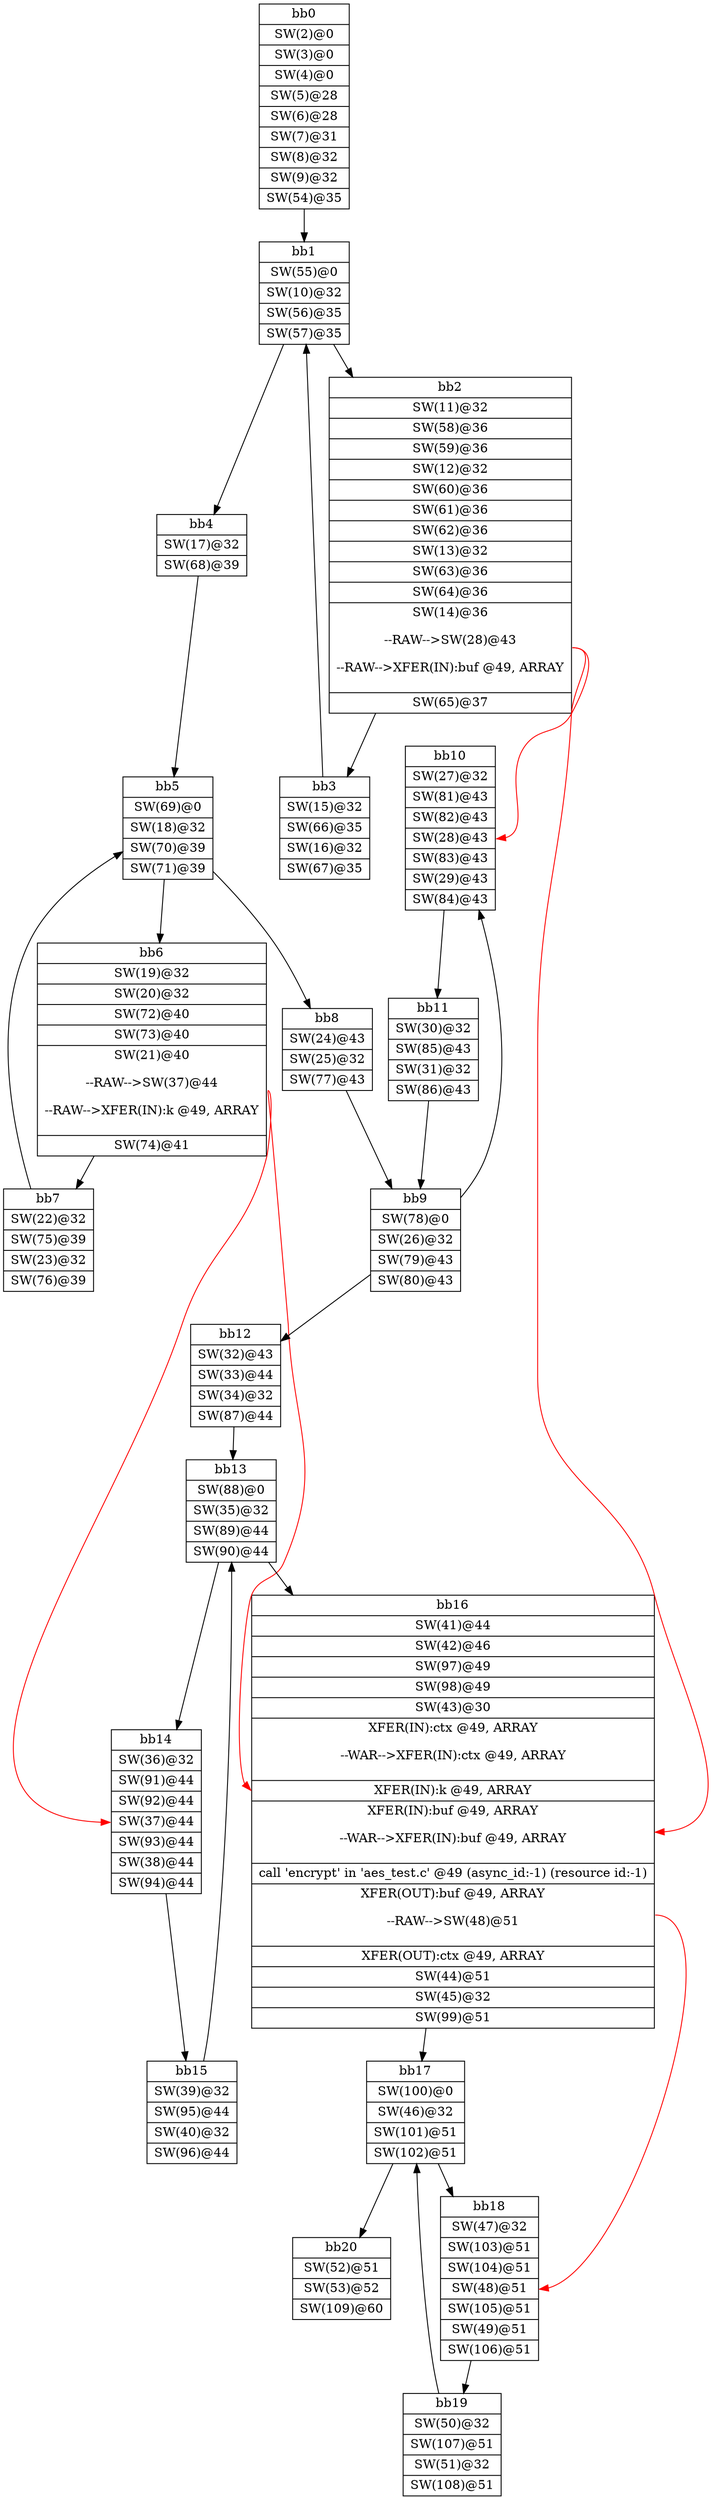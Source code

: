 digraph CDFG {
node [shape=record];
bb0 [shape=record, label = "{bb0|<x0x28aa330>SW(2)@0\n|<x0x28a9850>SW(3)@0\n|<x0x28aa9a0>SW(4)@0\n|<x0x3329010>SW(5)@28\n|<x0x3329270>SW(6)@28\n|<x0x332b4b0>SW(7)@31\n|<x0x3329460>SW(8)@32\n|<x0x33295c0>SW(9)@32\n|<x0x3330380>SW(54)@35\n}"];
bb1 [shape=record, label = "{bb1|<x0x3330660>SW(55)@0\n|<x0x3329720>SW(10)@32\n|<x0x33323e0>SW(56)@35\n|<x0x3332550>SW(57)@35\n}"];
bb2 [shape=record, label = "{bb2|<x0x332a660>SW(11)@32\n|<x0x3332610>SW(58)@36\n|<x0x3332730>SW(59)@36\n|<x0x332a7c0>SW(12)@32\n|<x0x33328f0>SW(60)@36\n|<x0x3332ac0>SW(61)@36\n|<x0x3332c50>SW(62)@36\n|<x0x332a920>SW(13)@32\n|<x0x3332e10>SW(63)@36\n|<x0x3332ed0>SW(64)@36\n|<x0x332aaf0>SW(14)@36\n\n--RAW--\>SW(28)@43\n\n--RAW--\>XFER(IN):buf @49, ARRAY\n\n|<x0x33330c0>SW(65)@37\n}"];
bb3 [shape=record, label = "{bb3|<x0x332ae20>SW(15)@32\n|<x0x3333400>SW(66)@35\n|<x0x332e5c0>SW(16)@32\n|<x0x33335f0>SW(67)@35\n}"];
bb4 [shape=record, label = "{bb4|<x0x332afd0>SW(17)@32\n|<x0x33339e0>SW(68)@39\n}"];
bb5 [shape=record, label = "{bb5|<x0x3333c90>SW(69)@0\n|<x0x332b190>SW(18)@32\n|<x0x3333e30>SW(70)@39\n|<x0x3336680>SW(71)@39\n}"];
bb6 [shape=record, label = "{bb6|<x0x332dbe0>SW(19)@32\n|<x0x332ddb0>SW(20)@32\n|<x0x33369c0>SW(72)@40\n|<x0x3336b50>SW(73)@40\n|<x0x332df80>SW(21)@40\n\n--RAW--\>SW(37)@44\n\n--RAW--\>XFER(IN):k @49, ARRAY\n\n|<x0x3336c70>SW(74)@41\n}"];
bb7 [shape=record, label = "{bb7|<x0x332e280>SW(22)@32\n|<x0x3336fb0>SW(75)@39\n|<x0x332e3a0>SW(23)@32\n|<x0x33371b0>SW(76)@39\n}"];
bb8 [shape=record, label = "{bb8|<x0x332d7e0>SW(24)@43\n|<x0x332b640>SW(25)@32\n|<x0x3333930>SW(77)@43\n}"];
bb9 [shape=record, label = "{bb9|<x0x33379a0>SW(78)@0\n|<x0x332e7d0>SW(26)@32\n|<x0x3337b60>SW(79)@43\n|<x0x33345a0>SW(80)@43\n}"];
bb10 [shape=record, label = "{bb10|<x0x332e9a0>SW(27)@32\n|<x0x3336420>SW(81)@43\n|<x0x3334660>SW(82)@43\n|<x0x332b6e0>SW(28)@43\n|<x0x3334860>SW(83)@43\n|<x0x332b9f0>SW(29)@43\n|<x0x3334a50>SW(84)@43\n}"];
bb11 [shape=record, label = "{bb11|<x0x332ba90>SW(30)@32\n|<x0x3334d60>SW(85)@43\n|<x0x332bb30>SW(31)@32\n|<x0x3334e20>SW(86)@43\n}"];
bb12 [shape=record, label = "{bb12|<x0x332bbd0>SW(32)@43\n|<x0x332be00>SW(33)@44\n|<x0x332bfd0>SW(34)@32\n|<x0x3335150>SW(87)@44\n}"];
bb13 [shape=record, label = "{bb13|<x0x3335430>SW(88)@0\n|<x0x332c0b0>SW(35)@32\n|<x0x333b070>SW(89)@44\n|<x0x333b240>SW(90)@44\n}"];
bb14 [shape=record, label = "{bb14|<x0x332c170>SW(36)@32\n|<x0x3335700>SW(91)@44\n|<x0x3335db0>SW(92)@44\n|<x0x332c230>SW(37)@44\n|<x0x3335820>SW(93)@44\n|<x0x332c2d0>SW(38)@44\n|<x0x33359c0>SW(94)@44\n}"];
bb15 [shape=record, label = "{bb15|<x0x332c4a0>SW(39)@32\n|<x0x333a000>SW(95)@44\n|<x0x332c600>SW(40)@32\n|<x0x333a200>SW(96)@44\n}"];
bb16 [shape=record, label = "{bb16|<x0x332c7d0>SW(41)@44\n|<x0x332c950>SW(42)@46\n|<x0x3337530>SW(97)@49\n|<x0x333ab70>SW(98)@49\n|<x0x332cc60>SW(43)@30\n|<x0x333ba50>XFER(IN):ctx @49, ARRAY\n\n--WAR--\>XFER(IN):ctx @49, ARRAY\n\n|<x0x333d4c0>XFER(IN):k @49, ARRAY\n|<x0x333d5e0>XFER(IN):buf @49, ARRAY\n\n--WAR--\>XFER(IN):buf @49, ARRAY\n\n|<x0x28a9fa0>call 'encrypt' in 'aes_test.c' @49 (async_id:-1) (resource id:-1)\n|<x0x333d700>XFER(OUT):buf @49, ARRAY\n\n--RAW--\>SW(48)@51\n\n|<x0x333bb40>XFER(OUT):ctx @49, ARRAY\n|<x0x332d2e0>SW(44)@51\n|<x0x33314b0>SW(45)@32\n|<x0x333adc0>SW(99)@51\n}"];
bb17 [shape=record, label = "{bb17|<x0x3338080>SW(100)@0\n|<x0x33317a0>SW(46)@32\n|<x0x3339d30>SW(101)@51\n|<x0x3339e80>SW(102)@51\n}"];
bb18 [shape=record, label = "{bb18|<x0x3331b00>SW(47)@32\n|<x0x33383b0>SW(103)@51\n|<x0x3338580>SW(104)@51\n|<x0x33318a0>SW(48)@51\n|<x0x3338740>SW(105)@51\n|<x0x3331d70>SW(49)@51\n|<x0x3338900>SW(106)@51\n}"];
bb19 [shape=record, label = "{bb19|<x0x33321a0>SW(50)@32\n|<x0x3338b70>SW(107)@51\n|<x0x3331f60>SW(51)@32\n|<x0x3338d70>SW(108)@51\n}"];
bb20 [shape=record, label = "{bb20|<x0x332ec10>SW(52)@51\n|<x0x332ed50>SW(53)@52\n|<x0x33390f0>SW(109)@60\n}"];
bb0 -> bb1
bb1 -> bb2
bb1 -> bb4
bb2 -> bb3
bb3 -> bb1
bb4 -> bb5
bb5 -> bb6
bb5 -> bb8
bb6 -> bb7
bb7 -> bb5
bb8 -> bb9
bb9 -> bb10
bb9 -> bb12
bb10 -> bb11
bb11 -> bb9
bb12 -> bb13
bb13 -> bb14
bb13 -> bb16
bb14 -> bb15
bb15 -> bb13
bb16 -> bb17
bb17 -> bb18
bb17 -> bb20
bb18 -> bb19
bb19 -> bb17
bb2:x0x332aaf0 -> bb10:x0x332b6e0[color=red]
bb2:x0x332aaf0 -> bb16:x0x333d5e0[color=red]
bb6:x0x332df80 -> bb14:x0x332c230[color=red]
bb6:x0x332df80 -> bb16:x0x333d4c0[color=red]
bb16:x0x333d700 -> bb18:x0x33318a0[color=red]
}
